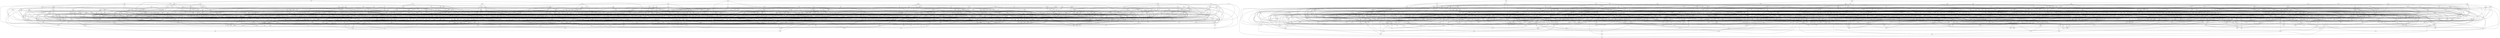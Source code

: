 strict graph {
    dmm -- {scj tkm}
    fhg -- {shz ffh xlh}
    gmk -- {djg zdc}
    vpv -- {vlk hcl qpd bjr}
    rrf -- {xqn rzg}
    hct -- {lck zbl}
    mfj -- {mmk mjz cxg}
    hsp -- {ntx}
    fqq -- {hcp}
    zvc -- {pxl hdk}
    vhx -- {djx xlh pkk}
    cbn -- {zhv xdj ddf}
    hjg -- {lzr lhj gfs ngz}
    lsp -- {tsb}
    rfl -- {ltl jtj}
    qcn -- {hhl tld xhm lth xjp}
    qph -- {pkp}
    lfh -- {lzh jrf}
    vsf -- {qbz ghf}
    shq -- {qtb}
    qbp -- {cfm tfh gkb}
    bqp -- {qxn}
    mqp -- {qfk czj}
    hdr -- {vhr cmf jrn}
    ngb -- {rhq pcs hlh shv fqx lck}
    fds -- {sgg ndm}
    qdx -- {dmr ttr xgv mzh}
    mjz -- {vpl}
    zlz -- {gmd dzs mvq msb}
    zgr -- {xtp rlc smr}
    xmb -- {xdt sft ffd}
    bmz -- {ksd}
    rsm -- {hct rrv}
    bdg -- {kkz ddb rhq qbp}
    clx -- {tfh}
    jbk -- {zkk ddl hhc rvb}
    xnd -- {mks mhf}
    xvk -- {ckk qph krl zrf}
    tlz -- {ppn sfg tcd}
    tpf -- {jpm}
    lnd -- {vlt shq}
    rvk -- {zdx nrm}
    hcl -- {qlc dqg mvq}
    hjt -- {xxx}
    pbh -- {zgr dqn nks}
    mlg -- {qbj jtc jlh fbx}
    kbz -- {qvg thk knj qtb qzb}
    tkk -- {qhd sqp tbx xqk}
    nkp -- {psg mdg lrd qdt}
    lcf -- {kmh stp krq}
    qcl -- {nkh gdt vdj tfp}
    hmd -- {pnm ccf}
    txb -- {pmd lvv dnc ttm}
    kqd -- {jzb kmm nhv jqv}
    vlt -- {hfr}
    jrz -- {xzk vvd xsn zsm}
    hbv -- {dsp}
    hkj -- {bmp}
    qch -- {qtv mkq}
    szf -- {kjs qnh fxz ltt kpc}
    nfb -- {tjg}
    lck -- {xpz}
    bjj -- {jbs hvf pxz tqf pnb}
    bfr -- {nlp bjt fjz}
    hhc -- {fsx fzl rdx gdt}
    qnl -- {gng}
    cpr -- {rsv ztt kcc}
    txl -- {lfh shv}
    kfl -- {nfr cjz}
    bzr -- {srd bkc slv nrn}
    kdf -- {xdn frn hjt vmx dgv}
    mvc -- {hch nkv tkz}
    hsr -- {vfc}
    nkh -- {dvf kmh fnp}
    vfj -- {mnv mkm bfp pqx qkj zxz}
    pvq -- {nbn krq lvd zdh}
    trv -- {vlt}
    cpp -- {ntb}
    ngg -- {krq ttz mrm}
    hkf -- {bff jmx rkc}
    cnp -- {hsh mfh qmz}
    hcx -- {bnx vpl vxk qlc}
    hhp -- {fcv xzz vdp}
    khl -- {lgm qbd}
    szk -- {vxx ffg srt}
    rbb -- {htd rxq}
    vkx -- {sqx slt qlc}
    sll -- {xxz rgc dbf xqk}
    thv -- {hdk fgs}
    krn -- {ztt nkp slv}
    krb -- {mms xdt vxk dlc}
    hfd -- {fzd xtg}
    tgb -- {srl qzv dlb}
    fsm -- {gbh}
    sql -- {tfx mbz}
    lbg -- {mdf kbz}
    tbj -- {fvb kft bnd flz}
    gcr -- {jkn xdc}
    djj -- {dmm gsg zhv krq}
    klx -- {nrz}
    kct -- {flz zbl qqn}
    gmh -- {nzf}
    nfv -- {thk txt zkq dmf}
    dzs -- {hrn}
    fbf -- {qfm tcd jnk}
    hst -- {dpt mmb lch gfn}
    tbx -- {bgx hvf tkz}
    tss -- {kvz}
    vpn -- {scq fsv}
    dkk -- {tcq}
    hvx -- {tbv vrl sdj}
    bpg -- {lvv bbx ddm pgb}
    kxj -- {fds hhl}
    ldp -- {htq xqk lsd cdp}
    vgr -- {dfs}
    sfl -- {cdp dvk ctv gcr bln}
    sqv -- {cqp xxx lkm}
    pnh -- {clx hkp tpf}
    hvt -- {hfr dgh kbx}
    brn -- {jkm czp jsm tsf}
    drx -- {pnm rvt lss}
    fvb -- {shv}
    jpp -- {jbh nqr lbx kgd}
    ptb -- {dmg qlr qnj thv sxs}
    zkk -- {tss kxv skx}
    vrf -- {fjf dpg tlh xhq jzh}
    gjq -- {hcp}
    hfp -- {lfg jvc}
    qsk -- {fqv bht drf jvc}
    fnd -- {lsd vsm kft}
    hlx -- {sxt lkm chm}
    bdx -- {kmh}
    drp -- {pbh hmj vdj xfj}
    pfc -- {scv cpr tkl}
    cgg -- {kkj bkt}
    tvf -- {gfx bjt}
    nxg -- {tvk rnt vjx qhd lxv}
    fbz -- {pxg mks pbq ksr}
    tfh -- {gng}
    chm -- {zhj}
    kml -- {fgp tsb tqm dmg}
    xpg -- {zgt}
    fjf -- {gvh jpm}
    mhb -- {cxg jbm lvv gmk}
    zjq -- {rsv}
    hxt -- {qqc cjr dvh rrv cth nxj}
    hgr -- {vrt kmm jlh szv tkf}
    gch -- {sgf bkd grx gms}
    hvz -- {mdg}
    fjm -- {tfx kpm}
    jvl -- {npk sgp sxs qnm}
    tlh -- {zmh}
    pnx -- {bjt tss dbq tbh}
    mns -- {lrz flm}
    lns -- {qqd gth cgg}
    ddr -- {fhg bjj mhd ltp}
    hml -- {pkp hxc sqk xqk}
    tmm -- {rxq hcg qqc}
    qbv -- {lcp mbz dph}
    jbr -- {cbg qdz txf mlx}
    dvf -- {jkh}
    qqn -- {qtk}
    vsd -- {hsq csz fcj ldd dxk}
    bmp -- {xdc dkl}
    qbs -- {xjt lgx lvq ksd}
    tnj -- {mnv krl rcd}
    hdm -- {kpc lmd}
    vxx -- {fls vvx zmc}
    dvt -- {vgr}
    mst -- {lsx tkl mkh gbc dff}
    qjf -- {djg gmd psq pgt}
    pkk -- {svf mtc gmj}
    tfq -- {rml ppn lmd}
    gjv -- {cpp ksd tjj}
    jnq -- {psm fls xxd vvs}
    zxb -- {rxp qph zgg}
    ktt -- {rnr jrf xkl}
    tsl -- {fbl jvh xzk}
    nnz -- {vpn xht tdf lth}
    dfd -- {jbf mcj xpj tnj}
    jbm -- {kdh}
    ktp -- {kfl lnd tlh}
    gzq -- {dfs}
    ctn -- {pns kmv vfc}
    csx -- {jdc cnr}
    vkl -- {vkz}
    rcd -- {dbj rfl ppc kfz}
    dfl -- {czn hkj csz zrd vlh}
    hmh -- {zqm qdt fbk fxq zgt}
    rkb -- {jbm hjc fsl}
    jfs -- {dxf qfk}
    ltt -- {jzb}
    cgk -- {fmx}
    lxd -- {mtc vzd skn pzc}
    gsh -- {fqx rhq}
    rsf -- {xrr}
    gvf -- {pbq xjf fpx rfl lxv}
    mgc -- {rrv fcj}
    mfm -- {jnk lsp klz}
    vpl -- {psh}
    kfk -- {vkz nhb htm kqx}
    cjr -- {pmh kkx}
    tth -- {scq mhv nbs qdz}
    zdq -- {hdl cjz vcj qvh}
    xcn -- {pdc pkc szk}
    dxf -- {bkd htm}
    jdp -- {nkm nhx mzs zzx lzr}
    nbh -- {cvs svx kxg bzt gmm}
    zkv -- {kgd pdf}
    dpg -- {vkh fzb btt}
    pkc -- {mlx txr}
    cns -- {smj scv}
    jvc -- {gvh}
    pzx -- {nsq czn}
    rqp -- {jfd}
    cqp -- {zfk fkf}
    bxb -- {jbm vpf tql kgd fxq}
    rvm -- {hvq pqq pgt dxh}
    lrr -- {msg xst}
    zft -- {tqf lbg}
    rjm -- {lbx xjt nbn xnx}
    qdk -- {kcf zdl qtv}
    bnd -- {hch}
    vlh -- {bvj ddb tls srt chv}
    kbl -- {zjq qxn fxq jlb hnk}
    xsz -- {tcq nmr hsf czn}
    npv -- {vmg rgc bkp}
    tcd -- {xqn}
    fxq -- {stp}
    fht -- {rbc pth lfd vjs}
    hpr -- {sft}
    gfq -- {pfd gbc hsr}
    vrz -- {ffg rdt htd kxj lhg}
    tgn -- {kbx}
    qkj -- {lfh zls}
    csz -- {tcq vjx}
    zmh -- {pkc cfn}
    dgs -- {hkj sjx vmg vfx txt}
    pdc -- {ffb gsr jhz}
    xhq -- {bcm pmh}
    kpx -- {phx gsh ldn}
    gsl -- {sbr xdn tqq hvk}
    fkq -- {bqp rtg}
    tzd -- {klh blf pjz qqd}
    jlc -- {gtt vkz}
    fkx -- {vzd qch}
    dzt -- {bzs qrm rkb lvb}
    rzc -- {hsr bff jzb kqx}
    sps -- {blg gbh dfs mck}
    mbd -- {lzh qqh hxt krl}
    fhn -- {czr dzs pdl}
    krq -- {mfh}
    trn -- {kcf dvk xzg tjg bhz}
    gfr -- {zcr mcj gmj}
    dvh -- {jtj mjv rvf}
    mcx -- {vpf}
    xzk -- {pbj}
    qrc -- {nkh dtg zqm scj}
    slt -- {kfg fhp zkv}
    nhv -- {jxj pns}
    xtp -- {mcx xzv}
    xkl -- {gsr jkn zlk}
    xzb -- {jls}
    hhf -- {qtk}
    npl -- {hgb ctv pzx}
    qjt -- {fcv jct sql kfg}
    skn -- {tfh msg sxx}
    ctp -- {zjx tjm xtg kxz ldn}
    xcf -- {htr ldk}
    mkm -- {hvn nkl xdn}
    mrt -- {vdj}
    jrq -- {bzx klv qxn}
    rdb -- {tqq rcg gbh bdg}
    gxx -- {qqd sbl}
    zdg -- {qzc clx zmn}
    lvk -- {tql fgd pcz shl}
    bvj -- {nkv}
    jtc -- {vth jmx}
    mks -- {qtf dxk}
    rxq -- {qrh}
    bjm -- {tpn}
    hqc -- {rdj fqv}
    pbq -- {tqf lzh}
    flc -- {sbl nsq hkh dmk}
    ncf -- {bgn dxk lxv}
    scf -- {xfl ltt}
    dlh -- {tdf zfk kcr dbf}
    mrm -- {qnm psg mkh}
    vcj -- {jpm}
    kxg -- {pnm jpf}
    kpd -- {fsx vxk pgt tcr ntl}
    pcd -- {dfs sqf bfp}
    jxj -- {bzx}
    jms -- {klv bjr dqg sfg}
    pcf -- {ssg dqf kcf gxx}
    mjd -- {fcv fsx vlk}
    jbt -- {xxx sjr lfg}
    kts -- {kqx vqb pkq qhr hmd}
    zcr -- {rfr}
    bvb -- {qfr lrj xjf}
    cph -- {hgb mdz}
    khj -- {jhl qfq srq nkt}
    fzs -- {kmp dvh rnr}
    kkn -- {vpl jlh}
    cbc -- {zfk dgr mhd}
    sqk -- {rnt vps}
    hxc -- {kcr xvc pzc}
    zdj -- {vcr kjj lrj}
    gbq -- {mrm fsl}
    zxr -- {vdp}
    pth -- {jtj klh pzf nlx snq jhl}
    hfb -- {gcn jfs mms qsj}
    xkx -- {zvv zxb zdn}
    qvf -- {hvr mpq}
    vvd -- {qmz ghf ntn}
    hcq -- {rvf rgb}
    mdm -- {xzv fss lhj lsx}
    fjt -- {dxh fdx mrt zfz}
    ndv -- {dsh hxr kvz cmj}
    fcj -- {qqd mdf}
    rpr -- {zxb qnl zmn zcr qch hbv hsp rbc}
    jbs -- {vlt}
    fxz -- {qlr sbv kcc}
    hbx -- {dhz hbv bvb grt knm}
    bjp -- {nhq vkl xzb bfr djh}
    vps -- {sfc trv pdc}
    ddm -- {pdl xqn nhl}
    vtp -- {vnn rgb zhj jjg}
    vdj -- {cvp}
    pmz -- {cqd rsg zbd qsf}
    nnm -- {psr rcg fkx hzb njz mhr}
    rln -- {vps rdg ljs fzd}
    rkc -- {ggf fxx kkn}
    rxp -- {mdf}
    lrj -- {kvl qqs}
    sjq -- {kbt rxp tvz cps}
    hnb -- {vxm txg ltt dzs}
    jtf -- {fqv rph ctz xcf hcq}
    pnm -- {psg}
    dmt -- {ljs bcr rnt ldn}
    ghc -- {mkk}
    sjl -- {xjp tgn lhz cgq}
    cmf -- {dgh}
    xdj -- {xvn sxk}
    gdt -- {mzx}
    vkp -- {pqq}
    nst -- {nfb lvg qmp}
    qrv -- {dph qpj dbq nlv}
    qpd -- {lsl svx rqx rml}
    xnz -- {htm dzs ssl hrn}
    bcr -- {xgv cgz bxf zfk dfr}
    jdc -- {jkh}
    vhn -- {hch jkn qbd nst ntx}
    hpj -- {fml}
    jkx -- {qsj fgs}
    mdg -- {bkd}
    fsg -- {ssg lxv grt htd}
    zvt -- {cvb bnp}
    lfs -- {tcd}
    rrb -- {nkv hkh qsf}
    ztc -- {qnj gts kvz}
    cfn -- {cps}
    vbm -- {vcj tvl lsd fbz}
    vhd -- {xpg}
    czm -- {jfk}
    dtm -- {qrh}
    gpk -- {bqp knz hpc pcc ltn}
    xtg -- {srq}
    fmj -- {kpm}
    nsv -- {nnz bhz kjt nbc}
    ftg -- {zls xtg xpl jvc}
//    bkm -- {rqp kfg vgp ldk}
    bkm -- {rqp kfg vgp}
    qzc -- {sqf}
    gkl -- {nhv gkj djh}
    nrz -- {hkh rph}
    rsp -- {zpr cmr mvq nhq}
    dff -- {kfk cvb hvr}
    xmj -- {bms kbx ddv xst}
    mnj -- {vdp rqx bzx}
    dxz -- {vfd hfc fgq zxr}
    pnb -- {lfh}
    bbt -- {jdc xkz}
    frn -- {vjb bvk jpm hqc}
    tzh -- {bcm qqn csd qgp snq}
    cxq -- {fzd}
    blg -- {fzb}
    rlc -- {hcs fmj xvd lfs}
    svf -- {lth vlt htr}
    kxv -- {dxn czr}
    gvh -- {gth}
    lhj -- {xsn htl}
    hfc -- {pxl qzv cvp}
    tvl -- {xvm pzc mhr}
    pcj -- {bhk bdp xrr}
    gsr -- {nnh}
    lxn -- {tbh rkv ksd ggf pbj}
    qdg -- {jlb hrl plb ggk}
    jts -- {sgp zkv czm xzv}
    blt -- {xtp kxg gfs gtq kmv}
    bfp -- {pcs psm}
    jmg -- {lfs fzl xnx}
    knj -- {mdz tcm}
    sxk -- {lnp}
    qqs -- {qbd}
    ncm -- {pmx hdr pxg}
    fgr -- {fds pgv hdg}
    mmb -- {jgc xhl}
    ldd -- {vgr}
    dbj -- {hkp rgb kkj}
    rxt -- {cgg zft rnr ldh}
    jhf -- {xpg}
    lss -- {ddl qsj}
    drr -- {sfc}
    xxz -- {kqp lhz shq}
    bhk -- {lgm sjh xfb}
    grk -- {zmc xrr vjb}
    sfq -- {qrh ldd nzf}
    jfv -- {fsh lsl hsh}
    lgt -- {xxz kxz fcj bgx}
    hpf -- {psr fdh tmb bht}
    qnh -- {mkh}
    prp -- {hvd}
    jjd -- {npl rvf hlh dsf}
    lzv -- {zvt fsh xzc llt fjk}
    qcx -- {fkx nrm hbx kxj}
    rcl -- {qrq hbq qvg}
    rcc -- {ntl jfk srl}
    pgk -- {mkk tkm}
    dxr -- {lbx fgq qsj cfr}
    gzm -- {sgq tjg hch nfj}
    dxn -- {znk hks}
    rnc -- {mkq mzh nhn mrs}
    svc -- {htd mcp dvt}
    fxk -- {mjd ddf}
    fhj -- {mgc pjz grt bgx sjl fls shz}
    qjp -- {ckx lsx dqg}
    mlz -- {cfm gzq xjp}
    dbc -- {kpj flq ttm}
    gcn -- {mbz rbs htl}
    jhd -- {jbt kbt blf xzj}
    cmg -- {gfk vzf ncf gvh}
    cjg -- {vgm fkx sfc vhx}
    vdr -- {hbc sqv sls ndm}
    mfk -- {kdx bpv sxk zmm}
    qjc -- {vzd gth dtm}
    ntn -- {lcs}
    smj -- {bcg}
    bsq -- {fsm tmm bft ghp}
    cgz -- {lkr}
    jrg -- {gzq gpm bkt}
    qrm -- {gjv}
    vzj -- {tfq qfk mrv}
    tfx -- {xzz}
    xxs -- {vhb fkq bzs vzj}
    gdv -- {zft nsq pzc}
    xnn -- {dmg fxm hcp}
    ppn -- {hks}
    jzg -- {hvt htr}
    prh -- {btp lss xvn xfl}
    zgd -- {xht kcd dfk fsv}
    mcg -- {qds pct mkh gmm}
    cqs -- {klx tls qtf pqg}
    mgx -- {ckx jsm jfk}
    zxz -- {tgn fcj kzh zmc}
    vhg -- {tpn jvh jlr zcz mfk}
    dht -- {dcr vhd smr qpd}
    kgl -- {mrs mmd zdx xjq}
    scj -- {xkt}
    gkj -- {pdf cnr}
    std -- {mkq kcn}
    xmc -- {xjq pgv}
    jpf -- {fbx rzg}
    fzl -- {lcp}
    hsl -- {bkp}
    kqx -- {fch}
    vpm -- {pjz bcl}
    dfr -- {grt jnr rrb}
    xtx -- {tcc hvz}
    kbt -- {kqp}
    jhs -- {ldh chm nzt}
    vmz -- {fzs lmb zdg}
    bgl -- {zch zdl nxg dgz}
    rqq -- {tgb szv dnc gbq}
    skd -- {bcg}
    cfk -- {zmn mrs bgc tls xkx}
    mdv -- {lkh qgz bkm tcd}
    lsr -- {hsp cfn gjk}
    fxg -- {bgc lkm fmt}
    hdg -- {gkb}
    lkh -- {dcl lsl phf}
    tkf -- {psh}
    rnr -- {qzb hsf}
    sbr -- {vzd rnr}
//    zmq -- {txl tmd kbt kcf pgh}
    zmq -- {txl tmd kbt kcf}
    hdh -- {hzr ddv knm vgm}
    sjh -- {rnr bnr}
    rgr -- {ngm xkt bzs vzn}
    qdz -- {prp}
    tkm -- {pxl}
    ppz -- {cfr nrn fhn fbf}
    mhf -- {fkf lsr zhr}
    fch -- {znk}
    xvm -- {sqf ktr cjz tlh}
    pgb -- {cmr jnt}
    crk -- {djh mmb hfc fbl}
    gpm -- {fqx}
    ltn -- {pqf gfl}
    kpn -- {fmr qrq bqc}
    mgq -- {klx vpn jzg}
    shm -- {sdx pqx}
    fmg -- {brb csj fgp tbv dbq}
    lkq -- {vjs qtk cdp jqf}
    ckx -- {pqf}
    mvp -- {zrf mmr}
    pcs -- {kcd}
    qzh -- {mgq jjg hcg tbz kft rkf}
    tpc -- {gth hfp hct xcn}
    bcl -- {mvc thk}
    ljj -- {knj phx rrb}
    tqp -- {dsf qdk jpb tpf}
    nmt -- {xrr mbg tpd zjx tmz}
    pct -- {tcc gfn}
    khr -- {gdq fzb vzf xrd}
    sjx -- {zrd qqd ktr}
    lvg -- {xzg}
    slq -- {klz lcs hvx gfl}
    ldn -- {tpf xjf}
    nhn -- {fmr qqn zlk}
    dmk -- {xpz}
    smd -- {nbf zzx lsx kpd sxk}
    zgg -- {prp lkm}
    qbj -- {mxs ghc}
    fqm -- {vjb rnt qtv hvf bvj}
    jzn -- {lcc mch pbj}
    bmq -- {sqp sqk knm}
    ckk -- {tkd jnr}
    rbc -- {nxc txf}
    vjz -- {zdj rdg pcs srq rhr psv}
    xfj -- {rkv pnm xnn}
    qtb -- {rgb}
    tbh -- {vhd}
    xnx -- {klv hdk ttz}
    dgv -- {tmb qbp}
    zqg -- {lsx svx jbh}
    sqz -- {ksd jls qnh}
    zkq -- {sgg}
    qxn -- {lnp}
    fgc -- {shl}
    gxg -- {nlp bdx svx}
    fmt -- {xfb mvp lth jrn}
    qqb -- {dfk nsq}
    hhl -- {rrv}
    xzj -- {klx hsf}
    btp -- {fss fsh hmj}
    hsq -- {vvs sfc}
    kvg -- {gnc fml bxb jdc mrt}
    djx -- {zmh dfs dlk rxp}
    xvf -- {llt qds pqf mqp}
    pcz -- {nlh grx kmm}
    zjx -- {pqx kfz}
    bnx -- {trr}
    tjc -- {lvg khl qtk}
    qkb -- {qnl lcg ncm mck rln}
    zmm -- {tjj dps fmx}
    vgh -- {zqg bkc rpj dqm gms pvh}
    hsm -- {jtc thv smj}
    dsh -- {lsp hdm}
    kcn -- {jrf nfr}
    bsm -- {rrb ndm bxf}
    xsn -- {zdh qxb}
    cfc -- {rdz bfh dxn hvm qcl}
    dxh -- {jsm pdl}
    sls -- {ldn gsr}
    zlk -- {kcr nzf}
    nhq -- {xhl fbk}
    tcr -- {kpj qbz mrv lcp nkm}
    fmx -- {plb}
    ngx -- {xlh hlh zgg jtj}
    mff -- {tkl mzx vxk}
    jnr -- {sqf}
    kmv -- {xzb}
    mkk -- {ntb}
    mdp -- {tqm}
    bdp -- {std hvd}
    nkm -- {cgk vfd}
    sdx -- {dmk tjc hfd}
    vrt -- {qrm ntn kxv}
    lff -- {cbg dbg htq}
    lrz -- {dph fjz}
    zzl -- {qkl xjt ggf}
    rck -- {hjt mlz vvx ddb}
    llc -- {qfq bmq hsl}
    bkc -- {nhf tqv ngz}
    hrl -- {fgs xfs fsx}
    pxg -- {jhl}
    csj -- {bjm xsn nbl}
    lxb -- {stc vvs tgn nsq hbq}
    vmx -- {ntx qtv}
    pxz -- {mhd hxj}
    kjl -- {ppz qjp mzz nrn}
    xjt -- {rrf pgt}
    vkn -- {ztx mcx hvr vdh}
    lcg -- {hkp xpz txl}
    ttz -- {ccf}
    vdh -- {dps}
    brb -- {scf xzv xqn hpj}
    gmj -- {xvc bft}
    ffg -- {nkl}
    lzr -- {ngz jpf rkp}
    snm -- {mlx fnd lfd}
    hnj -- {gmh vmx xjq}
    bff -- {bnx crx}
    mlx -- {nnh}
    kvz -- {lsl}
    gxk -- {hvb smj dqm zpr}
    ths -- {qtv zrd}
    gfm -- {cbc mnv hxl npp rdt}
    smn -- {brp cfm bcr hbc}
    npp -- {rsf fdh hvn}
    xfl -- {bzx skd zqm mmk nrn}
    knk -- {mhd fvb jjg cmf drr}
    nhx -- {nbh gmm crx}
    rdx -- {xjt kmm dmm}
    mmd -- {tjm crs}
    hmf -- {jcx fqq ttm xsp jst}
    xvd -- {jkx}
    ffv -- {zhp msg}
    mzh -- {jhb pnh pkp}
    zll -- {cxg zvc rqp ddl dqg}
    fgv -- {pkq gjq xzz jpl jzn}
    njq -- {stp zqn nhf kpc}
    pvp -- {mcp ctd jdl gbh}
    rpj -- {gch lvt}
    tdf -- {sbl zdn}
    lcv -- {lhz qqb shv rdg}
    tqv -- {jkh jls qmz}
    rfr -- {qzb pzc hsp ctv vvs}
    cls -- {scq zrf}
    ssg -- {mhr vnn}
    qgc -- {rcl mvp ltp kvl rph}
    tfv -- {ktp rlt vhr kfz}
    jmx -- {bgm}
    kpf -- {tbh xvb jqs fxz}
    hzr -- {ljs lff cqp bht}
    mvn -- {jhb bgc hnj bqc}
    hfv -- {phx xcf rkf vdr}
    sjr -- {vqv}
    hfr -- {ckq}
    djd -- {fsl vpf jcx lmd}
    mcj -- {ctv txr}
    zdx -- {zhj ddv}
    nkd -- {vpm dqj}
    sdt -- {zls fdh sqp vzf}
    bcd -- {rvt rvb grx}
    zdl -- {xdc}
    jdx -- {zmc}
    qgf -- {mvc slh zkq czn sjr}
    fxv -- {tvf vqb fbl pnd flq}
    zfz -- {bzt jlh}
    mbg -- {hbc zsr}
    qnj -- {bnx}
    rgl -- {ltn klz zfz xsn lpd}
    qmr -- {ths ffg cgg rfr ckq}
    zss -- {dmf cgz xrd kkj}
    vtq -- {ldk qsf tkz}
    ndg -- {xmb vkp xkt fhz hpr}
    mpj -- {lzh}
    lqx -- {phf npk}
    sxs -- {hrn}
    pkb -- {nks fnp rzg gms}
    rlf -- {kpm lvb pfd pcz}
    mzz -- {phf gmk sdj}
    rdg -- {xjq}
    pqg -- {cqd}
    xst -- {xxd}
    pmd -- {lsl}
    bmt -- {jrn xbt jbs cfn}
    fdh -- {ffb gxx dgz}
    xcl -- {dlx dlc jfq xzc}
    xtk -- {qhd lxd rhq jhs}
    kjb -- {rpj csx dsh hmj kpc}
    bjr -- {ngm lsp}
    nlx -- {txr}
    rvt -- {rqx}
    nhf -- {trr}
    nkt -- {lfg}
    jzh -- {crs lns}
    tzj -- {cmj gfn}
    dpt -- {jxn ngg cnh}
    chv -- {dlk qmp bnd}
    nrs -- {nfv gfr kpx bjv}
    nbn -- {fhp rdz}
    zch -- {dgs hbq zxs}
    xkj -- {qqd vjs vtq}
    ktr -- {klh sgg gvh}
    fnq -- {bcm tcm gkb dkk kcf}
    jxr -- {tmb cdd}
    tqb -- {fml cvp zbp mvq}
    kvr -- {xjt sdj jdc}
    psq -- {clb bdn pgt}
    hrb -- {rrf qgz dxf tcb}
    dmr -- {mtc mvb hfr}
    gfn -- {cmj}
    kkx -- {qph bhz mhr}
    hsh -- {qbr pqq}
    lpd -- {tzj grx rbn}
    sqx -- {zct fjm}
    kcc -- {ffd}
    dnm -- {jlr bvc jpc tjj jpf}
    dbg -- {khl xjf hfd}
    nfj -- {czn kcn gmh hsf}
    xhg -- {tcc zbp smr rqx}
    hcs -- {lrd scf}
    lhg -- {jhz}
    gmd -- {fbx gfn}
    dlc -- {ghc}
    fgt -- {sql lcs jsm}
    nbz -- {tbx mcj mhv jbs}
    zxt -- {skd fml gfs}
    xcx -- {sgf gbq fch fdc}
    ndp -- {gjk nfb sfq vpm jdx}
    hxr -- {plb}
    lch -- {nlp lvt jpl}
    pcc -- {zrc ggk hcs}
    vhb -- {lcf jpl nkm}
    pdf -- {fgd}
    xpl -- {nbs sls}
    svx -- {ksd}
    gfx -- {xvh qff mfm}
    vmg -- {zhj nxc}
    lmr -- {vrl pfd nks fdx}
    zls -- {hxj}
    crj -- {xkj tkd zxs ptt}
    bgn -- {sbp kfl pcd}
    qgr -- {rdz bbt vsf ntb pgk zxt}
    bgh -- {hsf nst std pnb}
    tls -- {trv qrq}
    sgq -- {xpz}
    gfk -- {ktt zsr bcl}
    brp -- {rnt jhz cls cxq}
    zct -- {nhb}
    bcm -- {mpj}
    fls -- {hcg}
    xfg -- {ltp cdd vvx bpk}
    spb -- {qnj sdj htl}
    mms -- {lqx kpm}
    nzn -- {ntl pcz lnp jkx}
    lvd -- {xfs sfd}
    fxm -- {jbh gfs jxj}
    klc -- {fkq mfn fqq qds djd}
    rml -- {dtg}
    btk -- {vxm vkz pkq pmd}
    bnr -- {jhz}
    rkn -- {gdv hml zhr ljj bnd}
    nrm -- {hsf psv}
    cbg -- {qfq gng}
    fhp -- {fhz ctl}
    ztx -- {mns dqm}
    nnh -- {srq}
    hvk -- {blg rnc flz chm}
    fdx -- {ckx jlh}
    qbx -- {thk ldd dgz nkd}
    lnp -- {zpr tsb}
    pgj -- {tpn xzb fsh}
    tjg -- {dgr}
    pns -- {fcv}
    bzt -- {bnp sft cmr}
    vbt -- {tjg xxx kkz fpx}
    qkl -- {qnm}
    htq -- {fqx lkq}
    zqv -- {tmz lmb lff hsl}
    dcp -- {bbt kfq jnt}
    vvx -- {bxf}
    srd -- {xhl}
    jjg -- {lkq}
    sxt -- {nbc nnh}
    nhl -- {ghc gjq bdx kdh}
    qlr -- {mkh}
    hvm -- {vkl xvh zpr}
    mfn -- {fmj}
    vzf -- {zfk}
    gtq -- {xjt lvb}
    csd -- {dgz}
    fzb -- {qqh zhr zhj}
    zdn -- {xbt kxh}
    jlr -- {hmj mpq}
    mtx -- {hvm kfq srd rdx skd crx}
    hng -- {jlc lsl clh kdx tsf}
    jdl -- {nfb}
    clh -- {jqv nhq lvb}
    pvh -- {vzn ssl}
    hsj -- {pbj xvb psh}
    qdt -- {mdp jpl}
    jfj -- {hxr crx vbg gfn}
    rrv -- {lgm}
    klz -- {rvb}
    zvv -- {jkn}
    xbt -- {sjr}
    fmr -- {xmc}
    nlp -- {qff qcj}
    pmx -- {hdl hcg gpm ttr}
    thg -- {ctz txj xvc zrd txq}
    hvn -- {phx tjm}
    cvb -- {jkh}
    xqn -- {hvz}
    tvk -- {nkv kxh nxc}
    jbh -- {dnc}
    ghp -- {gzq htr}
    vdn -- {zxr fjm jhf mgj}
    vvr -- {gkl hrn sgf}
    xjp -- {ldd}
    ctd -- {lxv mjv xhq xpz gth}
    vgm -- {msh zfk lfg}
    sqp -- {vfx srq jzd dgv}
    qfk -- {xcj bts trr}
    zqk -- {bgm jgc mnc}
    pbc -- {tql hpj sfs tkf}
    mpq -- {lrd rqp}
    pgt -- {pxl}
    zjm -- {sgg jrn sxt ghp}
    qbm -- {qkl fss vkl zvc}
    qfm -- {vth nrd}
    bqc -- {mpj nkl}
    drf -- {jnr msh zmn snq hgb gdq}
    jcb -- {hdl shm zfk qbd}
    xzv -- {mpg vth}
    gdm -- {rgc dtn bdt ztj}
    tbv -- {psh lcq bkc}
    rkv -- {kmh}
    hnk -- {txg}
    xgv -- {mdz dvk}
    fjk -- {sqx cmj hks hpr}
    xdn -- {xst}
    hxl -- {fcr dbf bgc gfr}
    czp -- {gts dtg jsm kdk}
    rkl -- {fsl jct xhl pqf pgj qfm}
    tmh -- {gzn pfx pgh fhp}
    jxn -- {kfq ddl}
    ssm -- {crk lvq nbf sfs}
    sln -- {fhn lvt pgh}
    scd -- {dbc qhr ztx rbs mzz}
    jqs -- {lcq}
    hdx -- {mfn ltv nct tfp}
    cdp -- {nfr dtm vjx}
    hjc -- {dzs}
    cxg -- {qbj}
    sgf -- {hdm}
    rkf -- {pqg ffb}
    srg -- {hhf nnr zdg jhs}
    ddl -- {rkp tfx}
    dcs -- {vdp vkp zct xfp}
    rkm -- {sqz mxs klf cnh}
    pnd -- {bqp xzz hkf}
    ncd -- {gsh xdc xkl rsf}
    xxk -- {txg fbk tkm sxk}
    nbl -- {pqq tkf kdk}
    kbn -- {jnr qbd rmd nkv}
    fgp -- {klv}
    dkg -- {kzh czn lrs bvk}
    mtq -- {nks cgk dcl bnp smr}
    kjs -- {hsr pgb tsf}
    sss -- {jfv cbn pmd scv}
    mhv -- {xvc mrs szs khl}
    bbx -- {qbr lvv ngm}
    rsv -- {xvb slt tcb}
    vfd -- {fmx xkt}
    chn -- {hxr sln mch}
    dgh -- {sbl lhg}
    lzh -- {krl}
    mgj -- {npk bdx}
    cgq -- {fqx xxd}
    czj -- {vqb rbn qlr}
    ctl -- {cmr}
    mrr -- {jqf mmr slh rdg}
    sbp -- {gcr mmd mdf fdl}
    dqm -- {xnx}
    mpn -- {cns cvb txg}
    ppc -- {txf fzs}
    nxj -- {tmz jdl mhd}
    rdt -- {vzd tvz}
    rjq -- {jpb szj kmp vvs dgs}
    pzf -- {kfz rgf}
    zsb -- {gsr ffv vnn lkr}
    pgq -- {xzj jvc ntx}
    xfp -- {ghf mvq dvf}
    tcc -- {lcs}
    qqq -- {ppl qvf jxn dhq}
    bzs -- {znk}
    cgn -- {flz lrs pgv dmk}
    dmf -- {cxq ldh}
    ffq -- {ptt npv lsd zvv}
    jhb -- {rgf}
    bbg -- {cgq knm zhp vnn}
    pdl -- {mkk}
    rnt -- {zfk}
    vxm -- {djg}
    kmh -- {sft}
    dnz -- {pbj skx vxm hhp}
    hvb -- {zxr xkz sgp}
    ccf -- {bkd fgq}
    bpv -- {zrc mdg}
    bxf -- {qrq}
    bcg -- {hxr}
    gjp -- {vjb gxn ppc rhr}
    rmd -- {gbh rvk qkj qzc}
    tbz -- {tvb dgx}
    vgp -- {zbp ntn}
    dlb -- {kpj qmz cpp}
    lcq -- {hcp}
    gsg -- {bgm xjt zfz}
    ctz -- {zbd}
    bfh -- {mnc tsf xcj jkm hvq}
    sbb -- {rnr mpj dfk}
    njz -- {rgf nlx tvz slh kjj}
    hhb -- {kkq mnt fbl fxk lrd}
    cfm -- {szs}
    gqz -- {rcd vcj llc zsr}
    rgc -- {ddb bnd mtc}
    lvt -- {ppn}
    hgl -- {bmz mxs rkp krq}
    msx -- {vsf mmb vfc}
    bbn -- {msb jcx gfl jhf}
    lbx -- {vhd cvb dlc}
    hvf -- {cfg}
    vrl -- {dlb}
    xzc -- {mpg fbx hdm}
    mpm -- {zvv nkt jnq rvf bln lrs}
    hmp -- {fkq kmh ctn}
    gms -- {dbq}
    jmq -- {hkf jvh ghf}
    cqd -- {tvb pzf}
    hlt -- {scq fsv zlk jhb}
    rlt -- {xdn std dvh}
    mnv -- {kxz kft}
    fdl -- {cbc lrr bvj}
    sfd -- {bmz shl lfs jfk}
    jfq -- {hdk gtq npk chn}
    cxz -- {sqf xht}
    lkj -- {nkh kmh mgx plb}
    fdc -- {ngm bcg}
    klh -- {xdc}
    rqr -- {jrq sgp ztc psg fxq dnc}
    gjk -- {fmr mvb}
    nqr -- {rdz pvh psg}
    xbc -- {xfb knd zcr hdg}
    ctq -- {hkh pqg tgn lnd}
    bdn -- {vzj dph}
    npm -- {pdf lcp kkq zkv zvt sln}
    vfx -- {ltl qqs}
    gjg -- {sbr hlx lbg snm kjj}
    qfr -- {pqx}
    jbg -- {fgs hcp}
    ztj -- {tdj ngx xjp}
    jzd -- {hfp rhr lfh mvb hvd}
    sxx -- {hhl txr}
    dgx -- {tmb hfr qvh}
    zbp -- {tpn}
    dxk -- {kvl}
    jxg -- {knz jzb ntl tfq}
    ppl -- {xbj trr zrc}
    nct -- {lsx}
    xrr -- {vjx}
    vgt -- {jkm kcc nrd zrc}
    mjv -- {krl}
    gqm -- {zjq tvf rvt cnp ggk}
    ttk -- {mbz tzj nhv rcc}
    rdj -- {shm clx}
    gnc -- {pct msx mpn xcj}
    jmh -- {nct qkl cgk cpp}
    nnr -- {pcj hsl pnb}
    fxx -- {fzl jzb kfg}
    dbx -- {phf xdj mqp dmm hmp}
    pld -- {jmq zsm tss ghf txg}
    tgs -- {ltl mvb nbc}
    rxd -- {qfr csd dmr pkk dfk}
    jst -- {qbr mvq fsx}
    dtn -- {cjz szs tvz}
    qcj -- {ttm ggf bjr}
    xpj -- {qfr qqb cph}
    txj -- {bjj hgb dkl}
    xfv -- {qrh nzf kvl cdd}
    gdq -- {lmb hbq tvb bdp szs nzt sxt}
    skz -- {bgh qjc sbr cqd}
    cfg -- {xxd dmk}
    mck -- {fvb}
    mng -- {rsf dqj vcj}
    ttr -- {dfs szs}
    hzb -- {cmf mlz chm}
    qqh -- {ljs tkd lsr}
    jnk -- {ffd}
    xkt -- {jct}
    ntl -- {mjz}
    zbl -- {txt vqv}
    qxb -- {qmz bgm}
    qbz -- {zgt}
    xlh -- {mmr}
    vzg -- {mcp dvt ddv hvt cfg}
    vbg -- {mgj tkl nxs}
    xsp -- {qlc mmk jlc}
    tcj -- {jkh vxk bjt lhj}
    xdt -- {djg xkz}
    kkd -- {drx mfn rkp fss llt ddm}
    zhr -- {drr bkt}
    hkp -- {ldh qrq}
    chr -- {svc lrs gkb}
    czr -- {fgc jhf}
    sfg -- {bjm xvd jls}
    nlv -- {shl}
    sdc -- {kqp shz nkd tqq}
    gtt -- {rvb tsb}
    lhc -- {rgf kcr pqg}
    lvq -- {jmx sft}
    rtg -- {nhb jxj}
    knd -- {zsr knj hbv xnd}
    tcm -- {nfr htr tjm}
    bgx -- {fcr}
    kmp -- {sfc crs}
    dqf -- {prp vsm rrv}
    mqg -- {pxg pdc cxz lkm}
    jnv -- {cnh xtx xvd qxl}
    nxs -- {jcx mnc zdc}
    jpg -- {bsm mrs dgr nbs}
    fpx -- {crs kbz}
    hpc -- {vpf fxx xdt}
    xbj -- {hmd bts dcp}
    flq -- {ctl}
    mft -- {kpj clb tsl gdt}
    mgm -- {mzx mcg vgt qgz}
    kgd -- {vzn}
    mbf -- {pbj zhv hcs}
    rsg -- {rdj psv dgx}
    plc -- {gbc mkk mnj hpr}
    zmb -- {kft pgq xpz pqg}
    lsd -- {vqv}
    nmr -- {jhz gdv tcq}
    vjd -- {blf sxx csd hnj njz lvg}
    djg -- {gtt}
    gkb -- {zbd}
    dlk -- {sgq hvd}
    tdj -- {msh lrr cth tqf}
    xpf -- {pfd mbf tcb fch}
    dmd -- {kmv xpg gjv gjq}
    htl -- {zdc fgc}
    mrv -- {mpg}
    zqm -- {xfs}
    klf -- {jgc mjz sfd}
    ctt -- {tcq gvf vvx htd}
    xdb -- {xpl nlx lkq xpz}
    psk -- {rkv mrv scj cvs}
    tkz -- {lck}
    llt -- {mbz}
    txq -- {pqx grk ljs}
    skx -- {mmk pns fmj krq}
    gxn -- {sjh fsm ltp jxr}
    rdz -- {sdj xfs}
    fgz -- {bnd bmp tvb fzs}
    ptq -- {gng vmz mcj vgr txp}
    vhr -- {rcg trv hkj lhz}
    sbv -- {psk tqm xfl fdc tfp}
    zxq -- {tjg zbd zxs bxf}
    khh -- {xkt mrt hvz csx}
    xfn -- {hfb vkx ggf jmg}
    qgp -- {xxx pgv xnd}
    hvr -- {tfx fbk}
    bdj -- {nkt bqc hpf gmh}
    tcq -- {rhr xrd cps}
    hmm -- {mxs mfj dbc pns}
    bkp -- {lmb ltl kxz}
    tqf -- {xlh}
    kjt -- {rxq pzx ckk}
    dpz -- {bsq cxq cls zrf hdg qvh}
    bnp -- {tjj}
    nrd -- {pqq lqx vth}
    dhz -- {zfk vvx tpf}
    kjj -- {mkq}
    tmz -- {lfd}
    ncq -- {mkk smd htm ndv}
    njf -- {bnr xjp rsm xht}
    dcl -- {hsj qjp}
    ffh -- {djx ptt vcr mcp}
    dqg -- {tqm}
    npj -- {kqp blf shq bft}
    jfd -- {mxs znk ntb}
    tsm -- {gfq vgt sxs gfl}
    kcd -- {zkq nsq}
    fnp -- {mfh}
    lcc -- {pgh fhz bjm}
    srl -- {jkm rtg}
    jkn -- {kkj}
    fkf -- {ffb qtv}
    bms -- {sgq lhg pnh}
    cvs -- {hvz qbv}
    tmj -- {ztx xsp vdh lmr}
    tpd -- {hqc jpg zxs txp}
    zhp -- {shz}
    bdt -- {kbz tjg jzh}
    mnc -- {czm mpg}
    jqv -- {cfr qxb}
    jnt -- {lrd zsm fgc hjc}
    jpv -- {qzv bjm zgr hks}
    tql -- {hjc}
    zhv -- {vlk mxs jfs kkn jgc}
    zsm -- {vgp}
    qvh -- {gkb}
    pkq -- {fgq}
    dhq -- {srd qzv}
    gfb -- {jxn jqs ssl brb}
    slv -- {kdk grx}
    tqq -- {zdl dbf}
    tsr -- {nlv zdc mxs fxk}
    gts -- {qxb zkv}
    sfs -- {ttz fcv}
    kkq -- {qbz xvb kdh}
    thm -- {sdt hsq tgs lfh}
    xhm -- {qqc fxg txq vps}
    xlz -- {vmx fsm mhv ljs}
    jxh -- {tbz ldd chr qdz hhf}
    nlh -- {zdc}
    pfx -- {fgt rml qrm}
    ksr -- {xbt pjz dbf}
    rrr -- {dcr vhb vsf kkn}
    jbf -- {xfb bvk lhc fkx cjr}
    csn -- {xtg chv qmp cph fgr}
    cvk -- {dzs bfr ctl rqq}
    rbs -- {vkp}
    nbc -- {hlh}
    ppq -- {hdl qfq rkh jrf dkg gpm}
    tnz -- {tfp psk qgz qbv}
    jhl -- {dvt}
    gkg -- {ffv bht brp kvl}
    lkn -- {xtx jbh qff fbx}
    rxk -- {dxn zct lvt}
    qxl -- {rqx rlf fnp}
    rgb -- {vsm}
    mqv -- {bft jrg qnl lkr}
    bpk -- {vmg zdg dkl}
    bln -- {ldh ffv}
    kfq -- {qnm}
    dps -- {qnm cfr}
    ztt -- {jzb vdp gmm}
    gzn -- {lpd pgk ngz}
    jpb -- {lhg psv}
    qvg -- {kzh}
    vzd -- {drr}
    lrx -- {mbg djx hcq lck kxh}
    gmm -- {pxl}
    psr -- {rbb nkl}
    dqj -- {kxz hjt}
    hxj -- {zrd nkl ldh}
    dsf -- {zlk cgz}
    lmj -- {xjp nxc mgc ckk}
    kdx -- {hnk zgt}
    qhd -- {nzt nbc}
    tmd -- {qmp vsm}
    qpj -- {jbg knz}
    stp -- {vqb}
    bts -- {jlh dzs}
    vkh -- {pxz ths cps}
    xvh -- {jtc vzn}
    mbr -- {ssl qpj jnk}
    ckq -- {txt fqv}
    hvg -- {ldk qvg zmq xmc lkr xht}
    ngc -- {dgr xpj qkj pcd ckq dkk jtf lfd}
    fsv -- {lgm}
    nvr -- {zsr sbb tvk phx}
    xvn -- {fjz nhq cnh}
    zzx -- {kdh}
    gcd -- {kvr zqk qnh mns}
    msh -- {vjs}
    nbf -- {nlv nlh knz lmd}
    jpc -- {gxg jqv rzg hnk}
    dsp -- {txf jdx}
    cth -- {qsf mdz}
    hlq -- {szv cvb bjr gkj bbn}
    tvh -- {mff hpj nnl fss}
    hvq -- {ffd kdk}
    fcr -- {ctz psm}
    mzs -- {kpm lcq rbn jts}
    bht -- {kxh}
    zcz -- {zdc zgr hxr}
    qhr -- {mdg ghf}
    btt -- {nrz ndm zhp}
    szj -- {qzc bht dkk}
    tkr -- {zpr mfh xhl qjp}
    qtf -- {kct bqc}
    mmr -- {bft}
    qpz -- {nbs dsp jdl kfl zgg hbc rbb}
    kzh -- {zdl dkl}
    jsg -- {nlh lvd qvf mzz fgp}
    fsl -- {rbn}
    snq -- {tdf jdx}
    txp -- {kpn mjv ldk tmd}
    njl -- {hvf jzg bnr blg}
    dvk -- {xrd msg}
    flm -- {rml fgd xkz}
    vcr -- {tcq dqj}
    tld -- {kbx qzb jqf}
    kkz -- {tcm nbc}
    brd -- {pfc krn nct mcx czm}
    bvk -- {hhf slh}
    ltv -- {hhp fgd nhb}
    msb -- {rbs dcs dph}
    lvv -- {mzx}
    kmn -- {mng qkb sfl mvp}
    stc -- {rvk mbg bft}
    psm -- {fzd}
    xcj -- {mdp zbp}
    ptt -- {npl}
    rkh -- {mck jxr bgx}
    bkt -- {cqd}
    mnr -- {bpv lhj vrl mbr}
    nzt -- {qtb}
    pmh -- {rph fjf}
    vqv -- {hvd dtm}
    vkz -- {dtg}
    srt -- {jqf dbg qqs tkd}
    nnl -- {tlz fjz hsm}
    dmg -- {shl}
    mnt -- {dvf vdh tcb}
    djh -- {mnc}
    vlk -- {nhf}
    dlx -- {jkm qds}
    rcf -- {lvb cnr lcs zjq}
    qns -- {zdh dbc szv trr jct jpf}
    ggk -- {qdt lsx}
//    bvc -- {rsm jqs mgj fhz jvh}
    bvc -- {jqs mgj fhz jvh}
    dqn -- {zzx jnt lrz ffd}
    clb -- {fsx}
    zqn -- {mdp nrv pdf}
    ddf -- {qbr gsg jbg}
    qsm -- {kvr bcd qff tgb}
    qxd -- {pbj vkz cvp kdh}
    cdd -- {bhz cbg}
    mxs -- {zdh}
    lgx -- {hrn scv cns}
    xzg -- {mlx gzq}
    ljs -- {qqc}
    jdf -- {vfc clb fqq vvr spb}
    lbd -- {zzl xzk xnn bdn nrv}
    bjv -- {cxz scq rcg pkp}
    jlb -- {dhq dlx psh mrt cnr}
    dcr -- {gbc flq ghc}
    mch -- {znk rxk vdj}
    nrv -- {bmz cvp}
}
